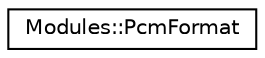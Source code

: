 digraph "Graphical Class Hierarchy"
{
 // INTERACTIVE_SVG=YES
  edge [fontname="Helvetica",fontsize="10",labelfontname="Helvetica",labelfontsize="10"];
  node [fontname="Helvetica",fontsize="10",shape=record];
  rankdir="LR";
  Node1 [label="Modules::PcmFormat",height=0.2,width=0.4,color="black", fillcolor="white", style="filled",URL="$class_modules_1_1_pcm_format.html"];
}
